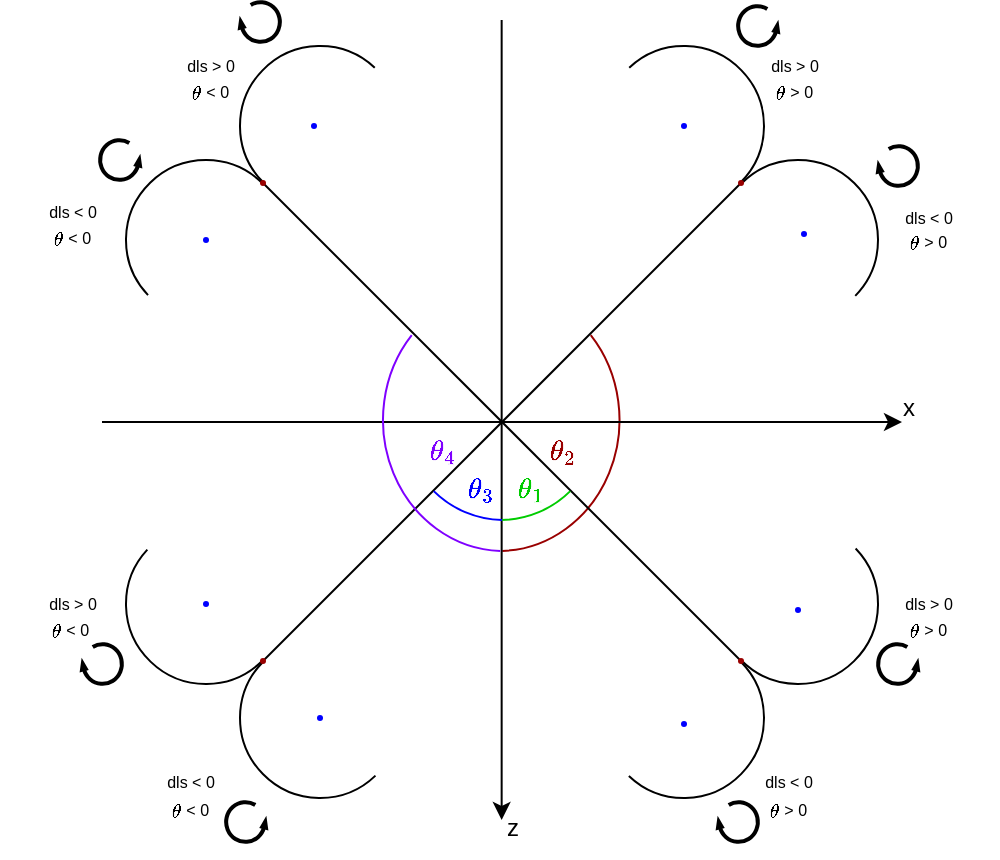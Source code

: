 <mxfile version="26.0.6">
  <diagram name="Strona-1" id="q-totfscL4rQNXWgU_Hg">
    <mxGraphModel dx="478" dy="260" grid="1" gridSize="10" guides="1" tooltips="1" connect="1" arrows="1" fold="1" page="1" pageScale="1" pageWidth="827" pageHeight="1169" math="1" shadow="0">
      <root>
        <mxCell id="0" />
        <mxCell id="1" parent="0" />
        <mxCell id="yS0HQnWSNS-6oNHslswb-39" value="" style="verticalLabelPosition=bottom;verticalAlign=top;html=1;shape=mxgraph.basic.arc;startAngle=0.138;endAngle=0.495;fillColor=none;strokeColor=#990000;flipH=0;" parent="1" vertex="1">
          <mxGeometry x="337.75" y="493.5" width="121" height="131" as="geometry" />
        </mxCell>
        <mxCell id="yS0HQnWSNS-6oNHslswb-34" value="\(\theta_1\)" style="text;html=1;align=center;verticalAlign=middle;resizable=0;points=[];autosize=1;strokeColor=none;fillColor=none;fontColor=#00CC00;" parent="1" vertex="1">
          <mxGeometry x="374" y="579" width="80" height="30" as="geometry" />
        </mxCell>
        <mxCell id="yS0HQnWSNS-6oNHslswb-1" value="" style="endArrow=classic;html=1;rounded=0;" parent="1" edge="1">
          <mxGeometry width="50" height="50" relative="1" as="geometry">
            <mxPoint x="200" y="560" as="sourcePoint" />
            <mxPoint x="600" y="560" as="targetPoint" />
          </mxGeometry>
        </mxCell>
        <mxCell id="yS0HQnWSNS-6oNHslswb-2" value="" style="endArrow=classic;html=1;rounded=0;" parent="1" edge="1">
          <mxGeometry width="50" height="50" relative="1" as="geometry">
            <mxPoint x="399.83" y="359" as="sourcePoint" />
            <mxPoint x="399.83" y="759" as="targetPoint" />
          </mxGeometry>
        </mxCell>
        <mxCell id="yS0HQnWSNS-6oNHslswb-3" value="" style="endArrow=none;html=1;rounded=0;" parent="1" edge="1">
          <mxGeometry width="50" height="50" relative="1" as="geometry">
            <mxPoint x="280" y="680" as="sourcePoint" />
            <mxPoint x="520" y="440" as="targetPoint" />
          </mxGeometry>
        </mxCell>
        <mxCell id="yS0HQnWSNS-6oNHslswb-4" value="" style="endArrow=none;html=1;rounded=0;" parent="1" edge="1">
          <mxGeometry width="50" height="50" relative="1" as="geometry">
            <mxPoint x="520" y="680" as="sourcePoint" />
            <mxPoint x="280" y="440" as="targetPoint" />
          </mxGeometry>
        </mxCell>
        <mxCell id="yS0HQnWSNS-6oNHslswb-5" value="" style="verticalLabelPosition=bottom;verticalAlign=top;html=1;shape=mxgraph.basic.arc;startAngle=0.88;endAngle=0.375;" parent="1" vertex="1">
          <mxGeometry x="451" y="372" width="80" height="80" as="geometry" />
        </mxCell>
        <mxCell id="yS0HQnWSNS-6oNHslswb-6" value="" style="verticalLabelPosition=bottom;verticalAlign=top;html=1;shape=mxgraph.basic.arc;startAngle=0.878;endAngle=0.375;direction=south;" parent="1" vertex="1">
          <mxGeometry x="508" y="611" width="80" height="80" as="geometry" />
        </mxCell>
        <mxCell id="yS0HQnWSNS-6oNHslswb-7" value="" style="verticalLabelPosition=bottom;verticalAlign=top;html=1;shape=mxgraph.basic.arc;startAngle=0.878;endAngle=0.375;direction=west;" parent="1" vertex="1">
          <mxGeometry x="269" y="668" width="80" height="80" as="geometry" />
        </mxCell>
        <mxCell id="yS0HQnWSNS-6oNHslswb-8" value="" style="verticalLabelPosition=bottom;verticalAlign=top;html=1;shape=mxgraph.basic.arc;startAngle=0.879;endAngle=0.375;direction=north;" parent="1" vertex="1">
          <mxGeometry x="212" y="429" width="80" height="80" as="geometry" />
        </mxCell>
        <mxCell id="yS0HQnWSNS-6oNHslswb-9" value="" style="verticalLabelPosition=bottom;verticalAlign=top;html=1;shape=mxgraph.basic.arc;startAngle=0.88;endAngle=0.375;flipH=1;" parent="1" vertex="1">
          <mxGeometry x="269" y="372" width="80" height="80" as="geometry" />
        </mxCell>
        <mxCell id="yS0HQnWSNS-6oNHslswb-10" value="" style="verticalLabelPosition=bottom;verticalAlign=top;html=1;shape=mxgraph.basic.arc;startAngle=0.881;endAngle=0.375;flipH=1;direction=south;" parent="1" vertex="1">
          <mxGeometry x="212" y="611" width="80" height="80" as="geometry" />
        </mxCell>
        <mxCell id="yS0HQnWSNS-6oNHslswb-11" value="" style="verticalLabelPosition=bottom;verticalAlign=top;html=1;shape=mxgraph.basic.arc;startAngle=0.879;endAngle=0.375;flipH=1;direction=west;" parent="1" vertex="1">
          <mxGeometry x="451" y="668" width="80" height="80" as="geometry" />
        </mxCell>
        <mxCell id="yS0HQnWSNS-6oNHslswb-12" value="" style="verticalLabelPosition=bottom;verticalAlign=top;html=1;shape=mxgraph.basic.arc;startAngle=0.877;endAngle=0.375;flipH=1;direction=north;" parent="1" vertex="1">
          <mxGeometry x="508" y="429" width="80" height="80" as="geometry" />
        </mxCell>
        <mxCell id="yS0HQnWSNS-6oNHslswb-14" value="" style="shape=ellipse;fillColor=#990000;strokeColor=none;html=1;sketch=0;gradientColor=none;" parent="1" vertex="1">
          <mxGeometry x="518" y="439" width="3" height="3" as="geometry" />
        </mxCell>
        <mxCell id="yS0HQnWSNS-6oNHslswb-15" value="" style="shape=ellipse;fillColor=#990000;strokeColor=none;html=1;sketch=0;gradientColor=none;" parent="1" vertex="1">
          <mxGeometry x="279" y="439" width="3" height="3" as="geometry" />
        </mxCell>
        <mxCell id="yS0HQnWSNS-6oNHslswb-16" value="" style="shape=ellipse;fillColor=#990000;strokeColor=none;html=1;sketch=0;gradientColor=none;" parent="1" vertex="1">
          <mxGeometry x="518" y="678" width="3" height="3" as="geometry" />
        </mxCell>
        <mxCell id="yS0HQnWSNS-6oNHslswb-17" value="" style="shape=ellipse;fillColor=#990000;strokeColor=none;html=1;sketch=0;gradientColor=none;" parent="1" vertex="1">
          <mxGeometry x="279" y="678" width="3" height="3" as="geometry" />
        </mxCell>
        <mxCell id="yS0HQnWSNS-6oNHslswb-18" value="" style="shape=ellipse;fillColor=#0000FF;strokeColor=none;html=1;sketch=0;gradientColor=none;" parent="1" vertex="1">
          <mxGeometry x="250.5" y="649.5" width="3" height="3" as="geometry" />
        </mxCell>
        <mxCell id="yS0HQnWSNS-6oNHslswb-21" value="" style="shape=ellipse;fillColor=#0000FF;strokeColor=none;html=1;sketch=0;gradientColor=none;" parent="1" vertex="1">
          <mxGeometry x="307.5" y="706.5" width="3" height="3" as="geometry" />
        </mxCell>
        <mxCell id="yS0HQnWSNS-6oNHslswb-25" value="" style="shape=ellipse;fillColor=#0000FF;strokeColor=none;html=1;sketch=0;gradientColor=none;" parent="1" vertex="1">
          <mxGeometry x="489.5" y="709.5" width="3" height="3" as="geometry" />
        </mxCell>
        <mxCell id="yS0HQnWSNS-6oNHslswb-26" value="" style="shape=ellipse;fillColor=#0000FF;strokeColor=none;html=1;sketch=0;gradientColor=none;" parent="1" vertex="1">
          <mxGeometry x="546.5" y="652.5" width="3" height="3" as="geometry" />
        </mxCell>
        <mxCell id="yS0HQnWSNS-6oNHslswb-27" value="" style="shape=ellipse;fillColor=#0000FF;strokeColor=none;html=1;sketch=0;gradientColor=none;" parent="1" vertex="1">
          <mxGeometry x="250.5" y="467.5" width="3" height="3" as="geometry" />
        </mxCell>
        <mxCell id="yS0HQnWSNS-6oNHslswb-28" value="" style="shape=ellipse;fillColor=#0000FF;strokeColor=none;html=1;sketch=0;gradientColor=none;" parent="1" vertex="1">
          <mxGeometry x="304.5" y="410.5" width="3" height="3" as="geometry" />
        </mxCell>
        <mxCell id="yS0HQnWSNS-6oNHslswb-30" value="" style="shape=ellipse;fillColor=#0000FF;strokeColor=none;html=1;sketch=0;gradientColor=none;" parent="1" vertex="1">
          <mxGeometry x="549.5" y="464.5" width="3" height="3" as="geometry" />
        </mxCell>
        <mxCell id="yS0HQnWSNS-6oNHslswb-31" value="" style="shape=ellipse;fillColor=#0000FF;strokeColor=none;html=1;sketch=0;gradientColor=none;" parent="1" vertex="1">
          <mxGeometry x="489.5" y="410.5" width="3" height="3" as="geometry" />
        </mxCell>
        <mxCell id="yS0HQnWSNS-6oNHslswb-33" value="" style="verticalLabelPosition=bottom;verticalAlign=top;html=1;shape=mxgraph.basic.arc;startAngle=0.376;endAngle=0.497;strokeColor=#00CC00;" parent="1" vertex="1">
          <mxGeometry x="349" y="509" width="100" height="100" as="geometry" />
        </mxCell>
        <mxCell id="yS0HQnWSNS-6oNHslswb-36" value="\(\theta_2\)" style="text;html=1;align=center;verticalAlign=middle;resizable=0;points=[];autosize=1;strokeColor=none;fillColor=none;fontColor=#990000;" parent="1" vertex="1">
          <mxGeometry x="390" y="560" width="80" height="30" as="geometry" />
        </mxCell>
        <mxCell id="yS0HQnWSNS-6oNHslswb-37" value="" style="verticalLabelPosition=bottom;verticalAlign=top;html=1;shape=mxgraph.basic.arc;startAngle=0.376;endAngle=0.497;strokeColor=#0000FF;flipV=0;flipH=1;" parent="1" vertex="1">
          <mxGeometry x="351" y="509" width="100" height="100" as="geometry" />
        </mxCell>
        <mxCell id="yS0HQnWSNS-6oNHslswb-38" value="" style="verticalLabelPosition=bottom;verticalAlign=top;html=1;shape=mxgraph.basic.arc;startAngle=0.138;endAngle=0.495;fillColor=none;strokeColor=light-dark(#7F00FF,#EDEDED);flipH=1;" parent="1" vertex="1">
          <mxGeometry x="340.5" y="493.5" width="121" height="131" as="geometry" />
        </mxCell>
        <mxCell id="yS0HQnWSNS-6oNHslswb-40" value="&lt;span style=&quot;&quot;&gt;\(\theta_3\)&lt;/span&gt;" style="text;html=1;align=center;verticalAlign=middle;resizable=0;points=[];autosize=1;strokeColor=none;fillColor=none;fontColor=#0000FF;" parent="1" vertex="1">
          <mxGeometry x="349" y="579" width="80" height="30" as="geometry" />
        </mxCell>
        <mxCell id="yS0HQnWSNS-6oNHslswb-41" value="&lt;span style=&quot;&quot;&gt;\(\theta_4\)&lt;/span&gt;" style="text;html=1;align=center;verticalAlign=middle;resizable=0;points=[];autosize=1;strokeColor=none;fillColor=none;fontColor=#7F00FF;" parent="1" vertex="1">
          <mxGeometry x="330" y="560" width="80" height="30" as="geometry" />
        </mxCell>
        <mxCell id="yS0HQnWSNS-6oNHslswb-42" value="dls &amp;gt; 0" style="text;html=1;align=center;verticalAlign=middle;resizable=0;points=[];autosize=1;strokeColor=none;fillColor=none;fontSize=8;" parent="1" vertex="1">
          <mxGeometry x="588" y="641" width="50" height="20" as="geometry" />
        </mxCell>
        <mxCell id="yS0HQnWSNS-6oNHslswb-43" value="&lt;font style=&quot;font-size: 8px;&quot;&gt;\(\theta\) &amp;gt; 0&lt;/font&gt;" style="text;html=1;align=center;verticalAlign=middle;resizable=0;points=[];autosize=1;strokeColor=none;fillColor=none;" parent="1" vertex="1">
          <mxGeometry x="578" y="648" width="70" height="30" as="geometry" />
        </mxCell>
        <mxCell id="yS0HQnWSNS-6oNHslswb-44" value="dls &amp;lt; 0" style="text;html=1;align=center;verticalAlign=middle;resizable=0;points=[];autosize=1;strokeColor=none;fillColor=none;fontSize=8;" parent="1" vertex="1">
          <mxGeometry x="518" y="730" width="50" height="20" as="geometry" />
        </mxCell>
        <mxCell id="yS0HQnWSNS-6oNHslswb-45" value="dls &amp;lt; 0" style="text;html=1;align=center;verticalAlign=middle;resizable=0;points=[];autosize=1;strokeColor=none;fillColor=none;fontSize=8;" parent="1" vertex="1">
          <mxGeometry x="219" y="730" width="50" height="20" as="geometry" />
        </mxCell>
        <mxCell id="yS0HQnWSNS-6oNHslswb-46" value="dls &amp;gt; 0" style="text;html=1;align=center;verticalAlign=middle;resizable=0;points=[];autosize=1;strokeColor=none;fillColor=none;fontSize=8;" parent="1" vertex="1">
          <mxGeometry x="160" y="641" width="50" height="20" as="geometry" />
        </mxCell>
        <mxCell id="yS0HQnWSNS-6oNHslswb-47" value="dls &amp;lt; 0" style="text;html=1;align=center;verticalAlign=middle;resizable=0;points=[];autosize=1;strokeColor=none;fillColor=none;fontSize=8;" parent="1" vertex="1">
          <mxGeometry x="588" y="447.5" width="50" height="20" as="geometry" />
        </mxCell>
        <mxCell id="yS0HQnWSNS-6oNHslswb-48" value="dls &amp;gt; 0" style="text;html=1;align=center;verticalAlign=middle;resizable=0;points=[];autosize=1;strokeColor=none;fillColor=none;fontSize=8;" parent="1" vertex="1">
          <mxGeometry x="521" y="372" width="50" height="20" as="geometry" />
        </mxCell>
        <mxCell id="yS0HQnWSNS-6oNHslswb-49" value="dls &amp;gt; 0" style="text;html=1;align=center;verticalAlign=middle;resizable=0;points=[];autosize=1;strokeColor=none;fillColor=none;fontSize=8;" parent="1" vertex="1">
          <mxGeometry x="229" y="372" width="50" height="20" as="geometry" />
        </mxCell>
        <mxCell id="yS0HQnWSNS-6oNHslswb-50" value="dls &amp;lt; 0" style="text;html=1;align=center;verticalAlign=middle;resizable=0;points=[];autosize=1;strokeColor=none;fillColor=none;fontSize=8;" parent="1" vertex="1">
          <mxGeometry x="160" y="444.5" width="50" height="20" as="geometry" />
        </mxCell>
        <mxCell id="yS0HQnWSNS-6oNHslswb-51" value="&lt;font style=&quot;font-size: 8px;&quot;&gt;\(\theta\) &amp;gt; 0&lt;/font&gt;" style="text;html=1;align=center;verticalAlign=middle;resizable=0;points=[];autosize=1;strokeColor=none;fillColor=none;" parent="1" vertex="1">
          <mxGeometry x="508" y="738" width="70" height="30" as="geometry" />
        </mxCell>
        <mxCell id="yS0HQnWSNS-6oNHslswb-52" value="&lt;font style=&quot;font-size: 8px;&quot;&gt;\(\theta\) &amp;lt; 0&lt;/font&gt;" style="text;html=1;align=center;verticalAlign=middle;resizable=0;points=[];autosize=1;strokeColor=none;fillColor=none;" parent="1" vertex="1">
          <mxGeometry x="209" y="738" width="70" height="30" as="geometry" />
        </mxCell>
        <mxCell id="yS0HQnWSNS-6oNHslswb-53" value="&lt;font style=&quot;font-size: 8px;&quot;&gt;\(\theta\) &amp;lt; 0&lt;/font&gt;" style="text;html=1;align=center;verticalAlign=middle;resizable=0;points=[];autosize=1;strokeColor=none;fillColor=none;" parent="1" vertex="1">
          <mxGeometry x="149" y="648" width="70" height="30" as="geometry" />
        </mxCell>
        <mxCell id="yS0HQnWSNS-6oNHslswb-54" value="&lt;font style=&quot;font-size: 8px;&quot;&gt;\(\theta\) &amp;gt; 0&lt;/font&gt;" style="text;html=1;align=center;verticalAlign=middle;resizable=0;points=[];autosize=1;strokeColor=none;fillColor=none;" parent="1" vertex="1">
          <mxGeometry x="578" y="454" width="70" height="30" as="geometry" />
        </mxCell>
        <mxCell id="yS0HQnWSNS-6oNHslswb-55" value="&lt;font style=&quot;font-size: 8px;&quot;&gt;\(\theta\) &amp;gt; 0&lt;/font&gt;" style="text;html=1;align=center;verticalAlign=middle;resizable=0;points=[];autosize=1;strokeColor=none;fillColor=none;" parent="1" vertex="1">
          <mxGeometry x="511" y="378.5" width="70" height="30" as="geometry" />
        </mxCell>
        <mxCell id="yS0HQnWSNS-6oNHslswb-56" value="&lt;font style=&quot;font-size: 8px;&quot;&gt;\(\theta\) &amp;lt; 0&lt;/font&gt;" style="text;html=1;align=center;verticalAlign=middle;resizable=0;points=[];autosize=1;strokeColor=none;fillColor=none;" parent="1" vertex="1">
          <mxGeometry x="219" y="378.5" width="70" height="30" as="geometry" />
        </mxCell>
        <mxCell id="yS0HQnWSNS-6oNHslswb-57" value="&lt;font style=&quot;font-size: 8px;&quot;&gt;\(\theta\) &amp;lt; 0&lt;/font&gt;" style="text;html=1;align=center;verticalAlign=middle;resizable=0;points=[];autosize=1;strokeColor=none;fillColor=none;" parent="1" vertex="1">
          <mxGeometry x="150" y="452" width="70" height="30" as="geometry" />
        </mxCell>
        <mxCell id="yS0HQnWSNS-6oNHslswb-59" value="" style="verticalLabelPosition=bottom;html=1;verticalAlign=top;strokeWidth=2;shape=mxgraph.lean_mapping.physical_pull;pointerEvents=1;" parent="1" vertex="1">
          <mxGeometry x="262" y="750" width="20" height="20" as="geometry" />
        </mxCell>
        <mxCell id="yS0HQnWSNS-6oNHslswb-60" value="" style="verticalLabelPosition=bottom;html=1;verticalAlign=top;strokeWidth=2;shape=mxgraph.lean_mapping.physical_pull;pointerEvents=1;" parent="1" vertex="1">
          <mxGeometry x="588" y="671" width="20" height="20" as="geometry" />
        </mxCell>
        <mxCell id="yS0HQnWSNS-6oNHslswb-61" value="" style="verticalLabelPosition=bottom;html=1;verticalAlign=top;strokeWidth=2;shape=mxgraph.lean_mapping.physical_pull;pointerEvents=1;" parent="1" vertex="1">
          <mxGeometry x="199" y="419" width="20" height="20" as="geometry" />
        </mxCell>
        <mxCell id="yS0HQnWSNS-6oNHslswb-62" value="" style="verticalLabelPosition=bottom;html=1;verticalAlign=top;strokeWidth=2;shape=mxgraph.lean_mapping.physical_pull;pointerEvents=1;" parent="1" vertex="1">
          <mxGeometry x="518" y="352" width="20" height="20" as="geometry" />
        </mxCell>
        <mxCell id="yS0HQnWSNS-6oNHslswb-63" value="" style="verticalLabelPosition=bottom;html=1;verticalAlign=top;strokeWidth=2;shape=mxgraph.lean_mapping.physical_pull;pointerEvents=1;flipH=1;" parent="1" vertex="1">
          <mxGeometry x="190" y="671" width="20" height="20" as="geometry" />
        </mxCell>
        <mxCell id="yS0HQnWSNS-6oNHslswb-64" value="" style="verticalLabelPosition=bottom;html=1;verticalAlign=top;strokeWidth=2;shape=mxgraph.lean_mapping.physical_pull;pointerEvents=1;flipH=1;" parent="1" vertex="1">
          <mxGeometry x="508" y="750" width="20" height="20" as="geometry" />
        </mxCell>
        <mxCell id="yS0HQnWSNS-6oNHslswb-65" value="" style="verticalLabelPosition=bottom;html=1;verticalAlign=top;strokeWidth=2;shape=mxgraph.lean_mapping.physical_pull;pointerEvents=1;flipH=1;" parent="1" vertex="1">
          <mxGeometry x="269" y="350" width="20" height="20" as="geometry" />
        </mxCell>
        <mxCell id="yS0HQnWSNS-6oNHslswb-66" value="" style="verticalLabelPosition=bottom;html=1;verticalAlign=top;strokeWidth=2;shape=mxgraph.lean_mapping.physical_pull;pointerEvents=1;flipH=1;" parent="1" vertex="1">
          <mxGeometry x="588" y="422" width="20" height="20" as="geometry" />
        </mxCell>
        <mxCell id="tvDcOiG9UbuB7uTkHJmI-1" value="x" style="text;html=1;align=center;verticalAlign=middle;resizable=0;points=[];autosize=1;strokeColor=none;fillColor=none;" vertex="1" parent="1">
          <mxGeometry x="588" y="538" width="30" height="30" as="geometry" />
        </mxCell>
        <mxCell id="tvDcOiG9UbuB7uTkHJmI-2" value="z" style="text;html=1;align=center;verticalAlign=middle;resizable=0;points=[];autosize=1;strokeColor=none;fillColor=none;" vertex="1" parent="1">
          <mxGeometry x="390" y="748" width="30" height="30" as="geometry" />
        </mxCell>
      </root>
    </mxGraphModel>
  </diagram>
</mxfile>
